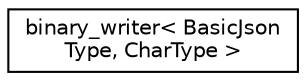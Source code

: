 digraph "Graphical Class Hierarchy"
{
 // LATEX_PDF_SIZE
  edge [fontname="Helvetica",fontsize="10",labelfontname="Helvetica",labelfontsize="10"];
  node [fontname="Helvetica",fontsize="10",shape=record];
  rankdir="LR";
  Node0 [label="binary_writer\< BasicJson\lType, CharType \>",height=0.2,width=0.4,color="black", fillcolor="white", style="filled",URL="$classdetail_1_1binary__writer.html",tooltip="serialization to CBOR and MessagePack values"];
}

